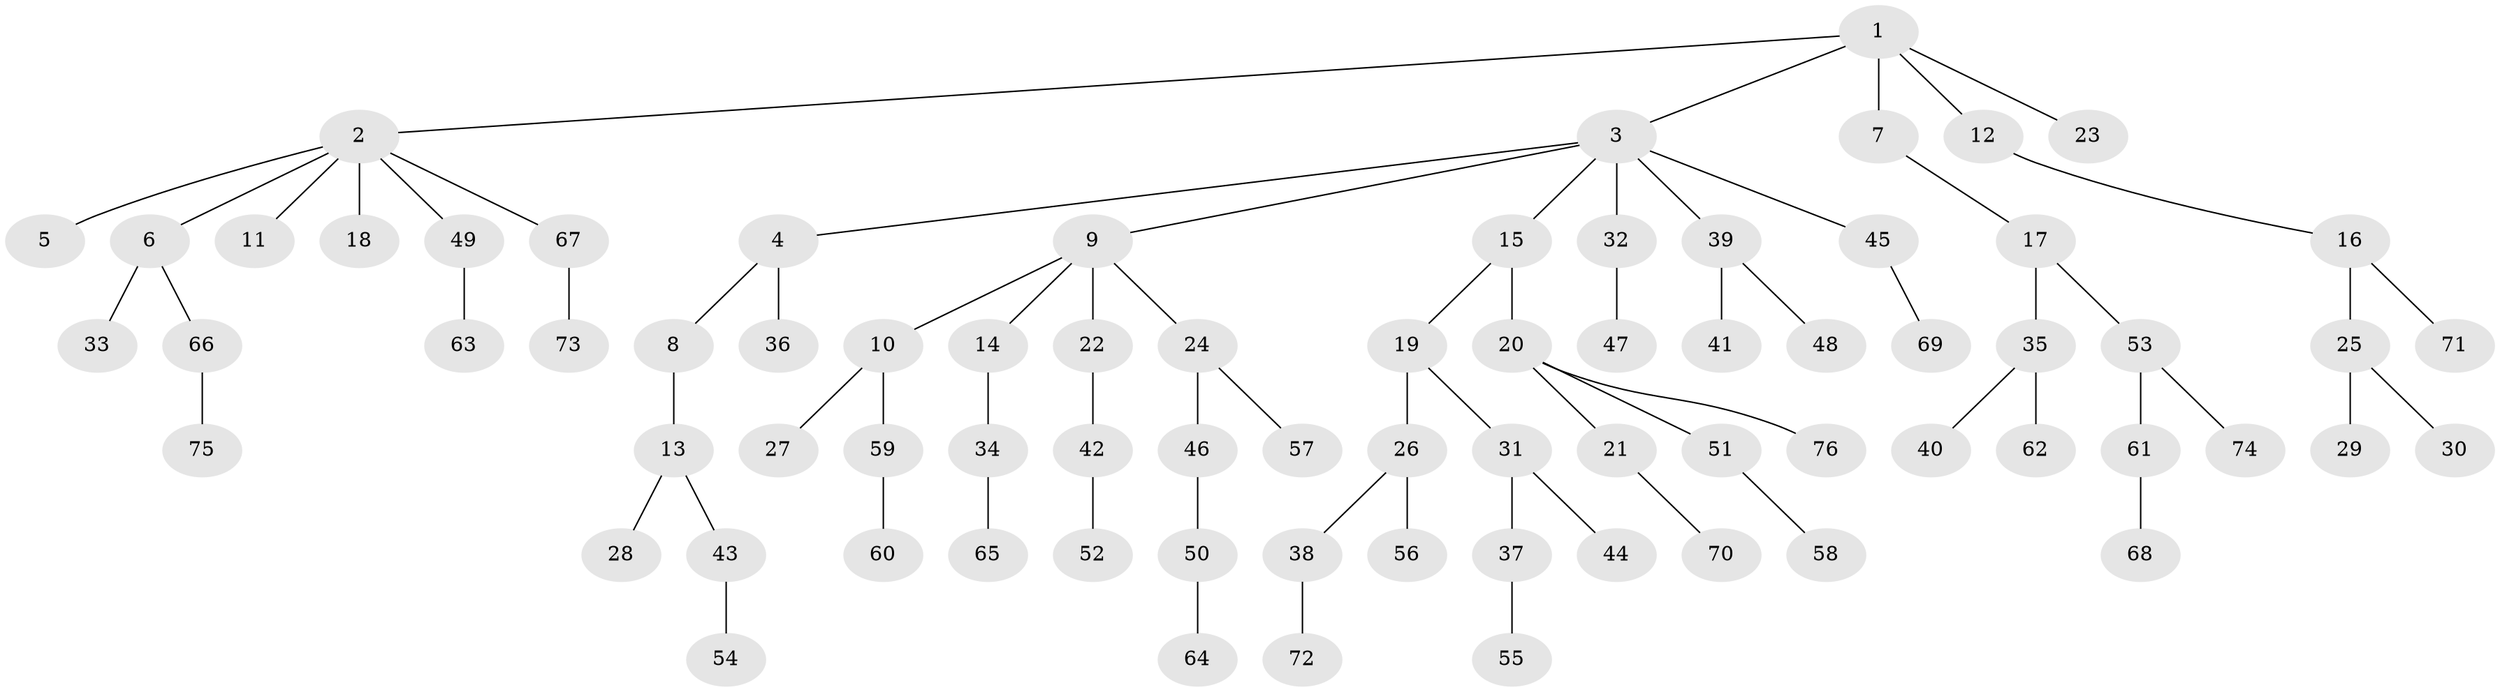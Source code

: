 // coarse degree distribution, {5: 0.07547169811320754, 1: 0.5660377358490566, 4: 0.03773584905660377, 2: 0.22641509433962265, 3: 0.07547169811320754, 10: 0.018867924528301886}
// Generated by graph-tools (version 1.1) at 2025/56/03/04/25 21:56:04]
// undirected, 76 vertices, 75 edges
graph export_dot {
graph [start="1"]
  node [color=gray90,style=filled];
  1;
  2;
  3;
  4;
  5;
  6;
  7;
  8;
  9;
  10;
  11;
  12;
  13;
  14;
  15;
  16;
  17;
  18;
  19;
  20;
  21;
  22;
  23;
  24;
  25;
  26;
  27;
  28;
  29;
  30;
  31;
  32;
  33;
  34;
  35;
  36;
  37;
  38;
  39;
  40;
  41;
  42;
  43;
  44;
  45;
  46;
  47;
  48;
  49;
  50;
  51;
  52;
  53;
  54;
  55;
  56;
  57;
  58;
  59;
  60;
  61;
  62;
  63;
  64;
  65;
  66;
  67;
  68;
  69;
  70;
  71;
  72;
  73;
  74;
  75;
  76;
  1 -- 2;
  1 -- 3;
  1 -- 7;
  1 -- 12;
  1 -- 23;
  2 -- 5;
  2 -- 6;
  2 -- 11;
  2 -- 18;
  2 -- 49;
  2 -- 67;
  3 -- 4;
  3 -- 9;
  3 -- 15;
  3 -- 32;
  3 -- 39;
  3 -- 45;
  4 -- 8;
  4 -- 36;
  6 -- 33;
  6 -- 66;
  7 -- 17;
  8 -- 13;
  9 -- 10;
  9 -- 14;
  9 -- 22;
  9 -- 24;
  10 -- 27;
  10 -- 59;
  12 -- 16;
  13 -- 28;
  13 -- 43;
  14 -- 34;
  15 -- 19;
  15 -- 20;
  16 -- 25;
  16 -- 71;
  17 -- 35;
  17 -- 53;
  19 -- 26;
  19 -- 31;
  20 -- 21;
  20 -- 51;
  20 -- 76;
  21 -- 70;
  22 -- 42;
  24 -- 46;
  24 -- 57;
  25 -- 29;
  25 -- 30;
  26 -- 38;
  26 -- 56;
  31 -- 37;
  31 -- 44;
  32 -- 47;
  34 -- 65;
  35 -- 40;
  35 -- 62;
  37 -- 55;
  38 -- 72;
  39 -- 41;
  39 -- 48;
  42 -- 52;
  43 -- 54;
  45 -- 69;
  46 -- 50;
  49 -- 63;
  50 -- 64;
  51 -- 58;
  53 -- 61;
  53 -- 74;
  59 -- 60;
  61 -- 68;
  66 -- 75;
  67 -- 73;
}
